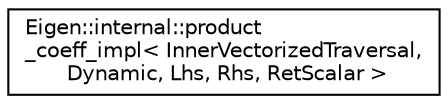 digraph "Graphical Class Hierarchy"
{
  edge [fontname="Helvetica",fontsize="10",labelfontname="Helvetica",labelfontsize="10"];
  node [fontname="Helvetica",fontsize="10",shape=record];
  rankdir="LR";
  Node1 [label="Eigen::internal::product\l_coeff_impl\< InnerVectorizedTraversal,\l Dynamic, Lhs, Rhs, RetScalar \>",height=0.2,width=0.4,color="black", fillcolor="white", style="filled",URL="$struct_eigen_1_1internal_1_1product__coeff__impl_3_01_inner_vectorized_traversal_00_01_dynamic_037e340bb04a5bc19a6c181614a419b51.html"];
}
